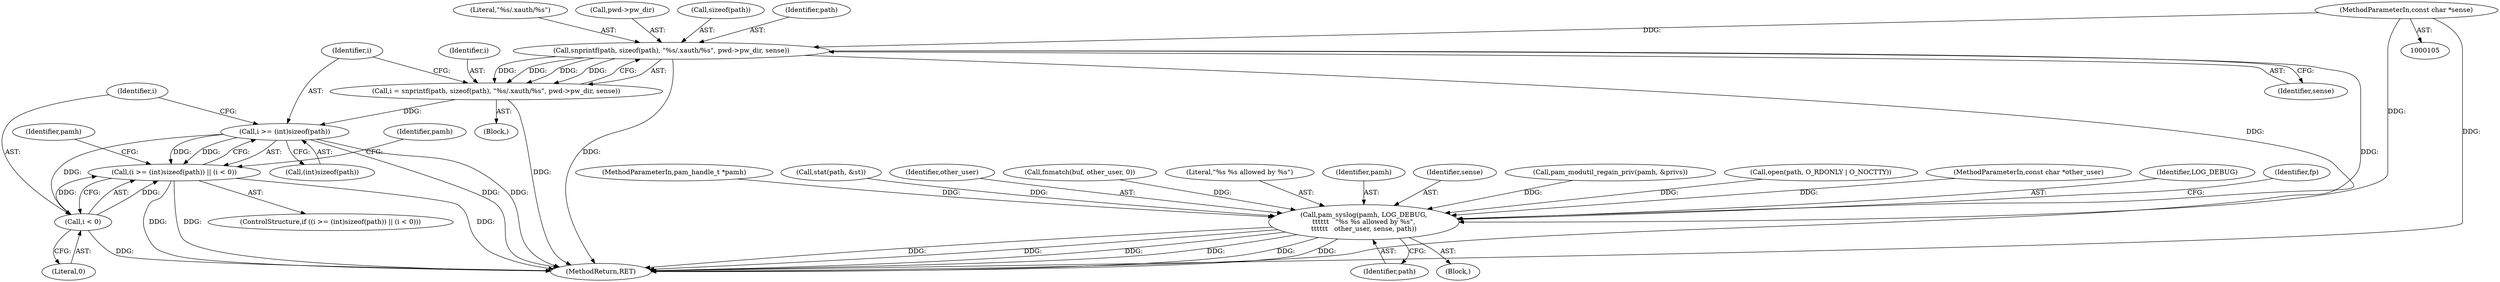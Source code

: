 digraph "0_altlinux_843807a3a90f52e7538be756616510730a24739a@pointer" {
"1000107" [label="(MethodParameterIn,const char *sense)"];
"1000147" [label="(Call,snprintf(path, sizeof(path), \"%s/.xauth/%s\", pwd->pw_dir, sense))"];
"1000145" [label="(Call,i = snprintf(path, sizeof(path), \"%s/.xauth/%s\", pwd->pw_dir, sense))"];
"1000158" [label="(Call,i >= (int)sizeof(path))"];
"1000157" [label="(Call,(i >= (int)sizeof(path)) || (i < 0))"];
"1000164" [label="(Call,i < 0)"];
"1000309" [label="(Call,pam_syslog(pamh, LOG_DEBUG,\n\t\t\t\t\t\t   \"%s %s allowed by %s\",\n\t\t\t\t\t\t   other_user, sense, path))"];
"1000159" [label="(Identifier,i)"];
"1000160" [label="(Call,(int)sizeof(path))"];
"1000313" [label="(Identifier,other_user)"];
"1000300" [label="(Call,fnmatch(buf, other_user, 0))"];
"1000151" [label="(Literal,\"%s/.xauth/%s\")"];
"1000158" [label="(Call,i >= (int)sizeof(path))"];
"1000312" [label="(Literal,\"%s %s allowed by %s\")"];
"1000310" [label="(Identifier,pamh)"];
"1000157" [label="(Call,(i >= (int)sizeof(path)) || (i < 0))"];
"1000314" [label="(Identifier,sense)"];
"1000216" [label="(Call,pam_modutil_regain_priv(pamh, &privs))"];
"1000152" [label="(Call,pwd->pw_dir)"];
"1000207" [label="(Call,open(path, O_RDONLY | O_NOCTTY))"];
"1000315" [label="(Identifier,path)"];
"1000309" [label="(Call,pam_syslog(pamh, LOG_DEBUG,\n\t\t\t\t\t\t   \"%s %s allowed by %s\",\n\t\t\t\t\t\t   other_user, sense, path))"];
"1000149" [label="(Call,sizeof(path))"];
"1000176" [label="(Identifier,pamh)"];
"1000148" [label="(Identifier,path)"];
"1000109" [label="(MethodParameterIn,const char *other_user)"];
"1000311" [label="(Identifier,LOG_DEBUG)"];
"1000146" [label="(Identifier,i)"];
"1000308" [label="(Block,)"];
"1000107" [label="(MethodParameterIn,const char *sense)"];
"1000147" [label="(Call,snprintf(path, sizeof(path), \"%s/.xauth/%s\", pwd->pw_dir, sense))"];
"1000169" [label="(Identifier,pamh)"];
"1000317" [label="(Identifier,fp)"];
"1000156" [label="(ControlStructure,if ((i >= (int)sizeof(path)) || (i < 0)))"];
"1000155" [label="(Identifier,sense)"];
"1000112" [label="(Block,)"];
"1000378" [label="(MethodReturn,RET)"];
"1000166" [label="(Literal,0)"];
"1000165" [label="(Identifier,i)"];
"1000106" [label="(MethodParameterIn,pam_handle_t *pamh)"];
"1000164" [label="(Call,i < 0)"];
"1000184" [label="(Call,stat(path, &st))"];
"1000145" [label="(Call,i = snprintf(path, sizeof(path), \"%s/.xauth/%s\", pwd->pw_dir, sense))"];
"1000107" -> "1000105"  [label="AST: "];
"1000107" -> "1000378"  [label="DDG: "];
"1000107" -> "1000147"  [label="DDG: "];
"1000107" -> "1000309"  [label="DDG: "];
"1000147" -> "1000145"  [label="AST: "];
"1000147" -> "1000155"  [label="CFG: "];
"1000148" -> "1000147"  [label="AST: "];
"1000149" -> "1000147"  [label="AST: "];
"1000151" -> "1000147"  [label="AST: "];
"1000152" -> "1000147"  [label="AST: "];
"1000155" -> "1000147"  [label="AST: "];
"1000145" -> "1000147"  [label="CFG: "];
"1000147" -> "1000378"  [label="DDG: "];
"1000147" -> "1000378"  [label="DDG: "];
"1000147" -> "1000145"  [label="DDG: "];
"1000147" -> "1000145"  [label="DDG: "];
"1000147" -> "1000145"  [label="DDG: "];
"1000147" -> "1000145"  [label="DDG: "];
"1000147" -> "1000309"  [label="DDG: "];
"1000145" -> "1000112"  [label="AST: "];
"1000146" -> "1000145"  [label="AST: "];
"1000159" -> "1000145"  [label="CFG: "];
"1000145" -> "1000378"  [label="DDG: "];
"1000145" -> "1000158"  [label="DDG: "];
"1000158" -> "1000157"  [label="AST: "];
"1000158" -> "1000160"  [label="CFG: "];
"1000159" -> "1000158"  [label="AST: "];
"1000160" -> "1000158"  [label="AST: "];
"1000165" -> "1000158"  [label="CFG: "];
"1000157" -> "1000158"  [label="CFG: "];
"1000158" -> "1000378"  [label="DDG: "];
"1000158" -> "1000378"  [label="DDG: "];
"1000158" -> "1000157"  [label="DDG: "];
"1000158" -> "1000157"  [label="DDG: "];
"1000158" -> "1000164"  [label="DDG: "];
"1000157" -> "1000156"  [label="AST: "];
"1000157" -> "1000164"  [label="CFG: "];
"1000164" -> "1000157"  [label="AST: "];
"1000169" -> "1000157"  [label="CFG: "];
"1000176" -> "1000157"  [label="CFG: "];
"1000157" -> "1000378"  [label="DDG: "];
"1000157" -> "1000378"  [label="DDG: "];
"1000157" -> "1000378"  [label="DDG: "];
"1000164" -> "1000157"  [label="DDG: "];
"1000164" -> "1000157"  [label="DDG: "];
"1000164" -> "1000166"  [label="CFG: "];
"1000165" -> "1000164"  [label="AST: "];
"1000166" -> "1000164"  [label="AST: "];
"1000164" -> "1000378"  [label="DDG: "];
"1000309" -> "1000308"  [label="AST: "];
"1000309" -> "1000315"  [label="CFG: "];
"1000310" -> "1000309"  [label="AST: "];
"1000311" -> "1000309"  [label="AST: "];
"1000312" -> "1000309"  [label="AST: "];
"1000313" -> "1000309"  [label="AST: "];
"1000314" -> "1000309"  [label="AST: "];
"1000315" -> "1000309"  [label="AST: "];
"1000317" -> "1000309"  [label="CFG: "];
"1000309" -> "1000378"  [label="DDG: "];
"1000309" -> "1000378"  [label="DDG: "];
"1000309" -> "1000378"  [label="DDG: "];
"1000309" -> "1000378"  [label="DDG: "];
"1000309" -> "1000378"  [label="DDG: "];
"1000309" -> "1000378"  [label="DDG: "];
"1000216" -> "1000309"  [label="DDG: "];
"1000106" -> "1000309"  [label="DDG: "];
"1000300" -> "1000309"  [label="DDG: "];
"1000109" -> "1000309"  [label="DDG: "];
"1000184" -> "1000309"  [label="DDG: "];
"1000207" -> "1000309"  [label="DDG: "];
}
